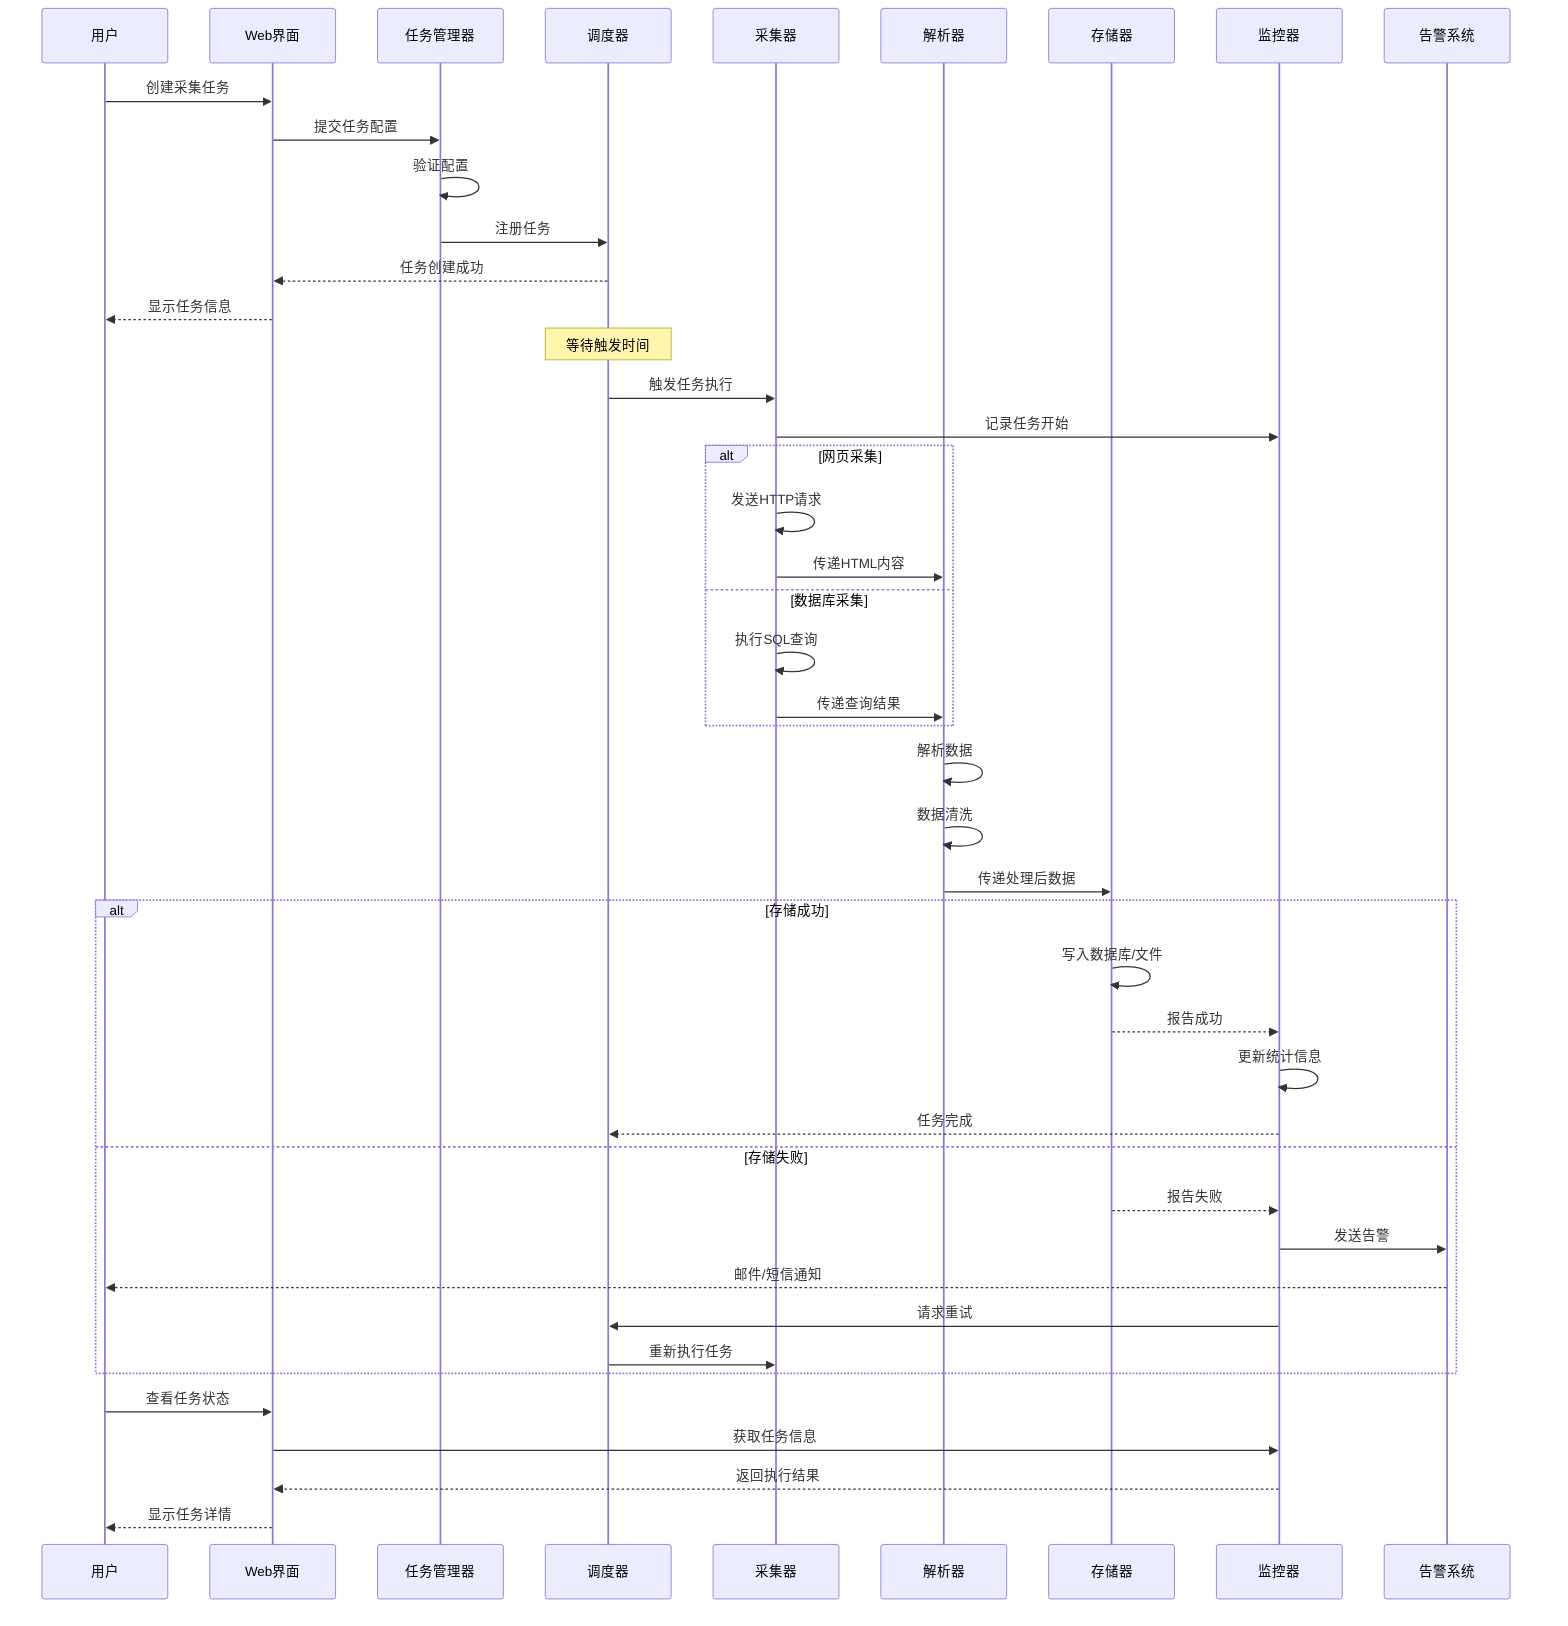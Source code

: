 sequenceDiagram
    participant User as 用户
    participant WebUI as Web界面
    participant TaskMgr as 任务管理器
    participant Scheduler as 调度器
    participant Collector as 采集器
    participant Parser as 解析器
    participant Storage as 存储器
    participant Monitor as 监控器
    participant Alert as 告警系统
    
    User->>WebUI: 创建采集任务
    WebUI->>TaskMgr: 提交任务配置
    TaskMgr->>TaskMgr: 验证配置
    TaskMgr->>Scheduler: 注册任务
    Scheduler-->>WebUI: 任务创建成功
    WebUI-->>User: 显示任务信息
    
    Note over Scheduler: 等待触发时间
    
    Scheduler->>Collector: 触发任务执行
    Collector->>Monitor: 记录任务开始
    
    alt 网页采集
        Collector->>Collector: 发送HTTP请求
        Collector->>Parser: 传递HTML内容
    else 数据库采集
        Collector->>Collector: 执行SQL查询
        Collector->>Parser: 传递查询结果
    end
    
    Parser->>Parser: 解析数据
    Parser->>Parser: 数据清洗
    Parser->>Storage: 传递处理后数据
    
    alt 存储成功
        Storage->>Storage: 写入数据库/文件
        Storage-->>Monitor: 报告成功
        Monitor->>Monitor: 更新统计信息
        Monitor-->>Scheduler: 任务完成
    else 存储失败
        Storage-->>Monitor: 报告失败
        Monitor->>Alert: 发送告警
        Alert-->>User: 邮件/短信通知
        Monitor->>Scheduler: 请求重试
        Scheduler->>Collector: 重新执行任务
    end
    
    User->>WebUI: 查看任务状态
    WebUI->>Monitor: 获取任务信息
    Monitor-->>WebUI: 返回执行结果
    WebUI-->>User: 显示任务详情